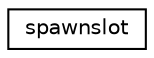 digraph "Graphical Class Hierarchy"
{
 // INTERACTIVE_SVG=YES
  edge [fontname="Helvetica",fontsize="10",labelfontname="Helvetica",labelfontsize="10"];
  node [fontname="Helvetica",fontsize="10",shape=record];
  rankdir="LR";
  Node0 [label="spawnslot",height=0.2,width=0.4,color="black", fillcolor="white", style="filled",URL="$classspawnslot.html"];
}
